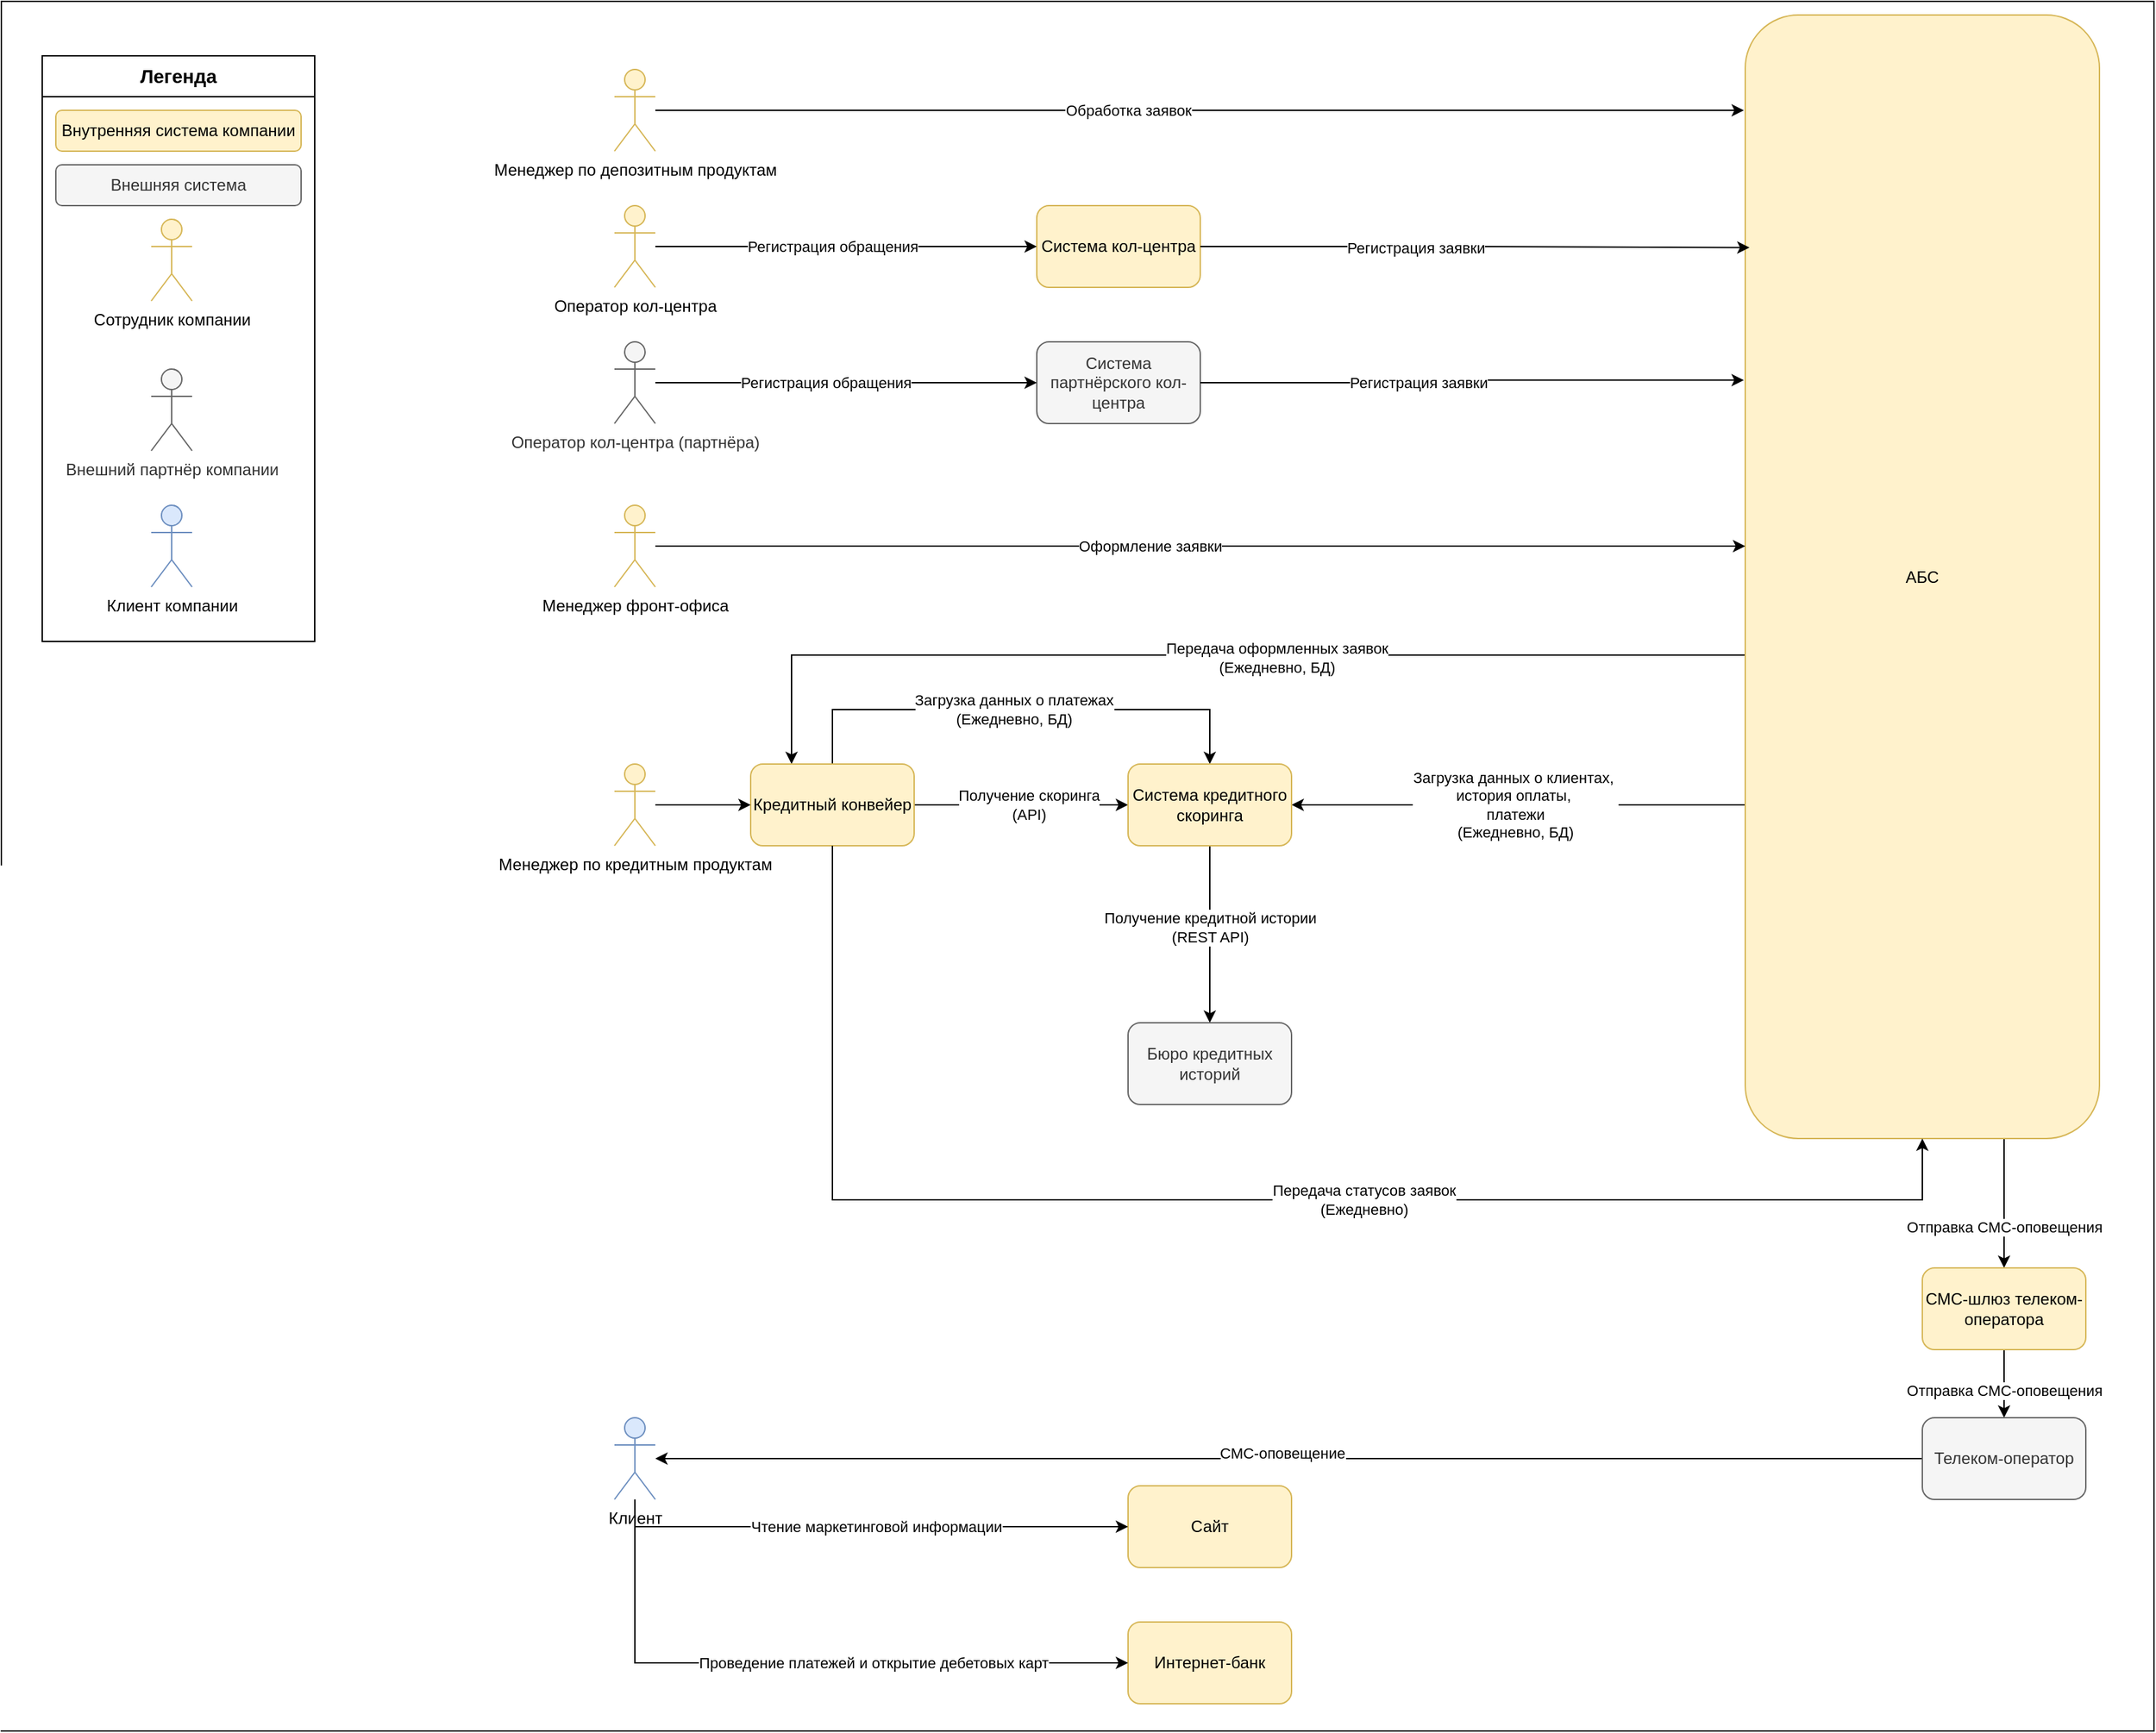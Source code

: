 <mxfile version="28.2.7">
  <diagram name="Страница — 1" id="TODJSmzItzj4n60lvI9p">
    <mxGraphModel dx="2951" dy="2793" grid="1" gridSize="10" guides="1" tooltips="1" connect="1" arrows="1" fold="1" page="1" pageScale="1" pageWidth="827" pageHeight="1169" math="0" shadow="0">
      <root>
        <mxCell id="0" />
        <mxCell id="1" parent="0" />
        <mxCell id="SWDVZIPFguw2Itc3JiJM-81" value="" style="rounded=0;whiteSpace=wrap;html=1;" vertex="1" parent="1">
          <mxGeometry y="-40" width="1580" height="1270" as="geometry" />
        </mxCell>
        <mxCell id="SWDVZIPFguw2Itc3JiJM-2" value="Интернет-банк" style="rounded=1;whiteSpace=wrap;html=1;fillColor=#fff2cc;strokeColor=#d6b656;" vertex="1" parent="1">
          <mxGeometry x="827" y="1150" width="120" height="60" as="geometry" />
        </mxCell>
        <mxCell id="SWDVZIPFguw2Itc3JiJM-36" style="edgeStyle=orthogonalEdgeStyle;rounded=0;orthogonalLoop=1;jettySize=auto;html=1;" edge="1" parent="1" source="SWDVZIPFguw2Itc3JiJM-3" target="SWDVZIPFguw2Itc3JiJM-10">
          <mxGeometry relative="1" as="geometry">
            <Array as="points">
              <mxPoint x="1200" y="550" />
              <mxPoint x="1200" y="550" />
            </Array>
          </mxGeometry>
        </mxCell>
        <mxCell id="SWDVZIPFguw2Itc3JiJM-37" value="Загрузка данных о клиентах,&amp;nbsp;&lt;div&gt;история оплаты,&amp;nbsp;&lt;/div&gt;&lt;div&gt;платежи&lt;/div&gt;&lt;div&gt;(Ежедневно, БД)&lt;/div&gt;" style="edgeLabel;html=1;align=center;verticalAlign=middle;resizable=0;points=[];" vertex="1" connectable="0" parent="SWDVZIPFguw2Itc3JiJM-36">
          <mxGeometry x="0.306" y="-1" relative="1" as="geometry">
            <mxPoint x="48" y="1" as="offset" />
          </mxGeometry>
        </mxCell>
        <mxCell id="SWDVZIPFguw2Itc3JiJM-42" style="edgeStyle=orthogonalEdgeStyle;rounded=0;orthogonalLoop=1;jettySize=auto;html=1;entryX=0.25;entryY=0;entryDx=0;entryDy=0;" edge="1" parent="1" source="SWDVZIPFguw2Itc3JiJM-3" target="SWDVZIPFguw2Itc3JiJM-9">
          <mxGeometry relative="1" as="geometry">
            <Array as="points">
              <mxPoint x="580" y="440" />
            </Array>
          </mxGeometry>
        </mxCell>
        <mxCell id="SWDVZIPFguw2Itc3JiJM-45" value="Передача оформленных заявок&lt;div&gt;(Ежедневно, БД)&lt;/div&gt;" style="edgeLabel;html=1;align=center;verticalAlign=middle;resizable=0;points=[];" vertex="1" connectable="0" parent="SWDVZIPFguw2Itc3JiJM-42">
          <mxGeometry x="-0.118" y="2" relative="1" as="geometry">
            <mxPoint as="offset" />
          </mxGeometry>
        </mxCell>
        <mxCell id="SWDVZIPFguw2Itc3JiJM-57" style="edgeStyle=orthogonalEdgeStyle;rounded=0;orthogonalLoop=1;jettySize=auto;html=1;" edge="1" parent="1" source="SWDVZIPFguw2Itc3JiJM-3" target="SWDVZIPFguw2Itc3JiJM-6">
          <mxGeometry relative="1" as="geometry">
            <Array as="points">
              <mxPoint x="1470" y="820" />
              <mxPoint x="1470" y="820" />
            </Array>
          </mxGeometry>
        </mxCell>
        <mxCell id="SWDVZIPFguw2Itc3JiJM-59" value="Отправка СМС-оповещения" style="edgeLabel;html=1;align=center;verticalAlign=middle;resizable=0;points=[];" vertex="1" connectable="0" parent="SWDVZIPFguw2Itc3JiJM-57">
          <mxGeometry x="0.011" y="-4" relative="1" as="geometry">
            <mxPoint x="4" y="17" as="offset" />
          </mxGeometry>
        </mxCell>
        <mxCell id="SWDVZIPFguw2Itc3JiJM-3" value="АБС" style="rounded=1;whiteSpace=wrap;html=1;fillColor=#fff2cc;strokeColor=#d6b656;" vertex="1" parent="1">
          <mxGeometry x="1280" y="-30" width="260" height="825" as="geometry" />
        </mxCell>
        <mxCell id="SWDVZIPFguw2Itc3JiJM-4" value="Система кол-центра" style="rounded=1;whiteSpace=wrap;html=1;fillColor=#fff2cc;strokeColor=#d6b656;" vertex="1" parent="1">
          <mxGeometry x="760" y="110" width="120" height="60" as="geometry" />
        </mxCell>
        <mxCell id="SWDVZIPFguw2Itc3JiJM-5" value="Система партнёрского кол-центра" style="rounded=1;whiteSpace=wrap;html=1;fillColor=#f5f5f5;fontColor=#333333;strokeColor=#666666;" vertex="1" parent="1">
          <mxGeometry x="760" y="210" width="120" height="60" as="geometry" />
        </mxCell>
        <mxCell id="SWDVZIPFguw2Itc3JiJM-58" value="" style="edgeStyle=orthogonalEdgeStyle;rounded=0;orthogonalLoop=1;jettySize=auto;html=1;" edge="1" parent="1" source="SWDVZIPFguw2Itc3JiJM-6" target="SWDVZIPFguw2Itc3JiJM-7">
          <mxGeometry relative="1" as="geometry" />
        </mxCell>
        <mxCell id="SWDVZIPFguw2Itc3JiJM-6" value="СМС-шлюз телеком-оператора" style="rounded=1;whiteSpace=wrap;html=1;fillColor=#fff2cc;strokeColor=#d6b656;" vertex="1" parent="1">
          <mxGeometry x="1410" y="890" width="120" height="60" as="geometry" />
        </mxCell>
        <mxCell id="SWDVZIPFguw2Itc3JiJM-55" style="edgeStyle=orthogonalEdgeStyle;rounded=0;orthogonalLoop=1;jettySize=auto;html=1;" edge="1" parent="1" source="SWDVZIPFguw2Itc3JiJM-7" target="SWDVZIPFguw2Itc3JiJM-18">
          <mxGeometry relative="1" as="geometry" />
        </mxCell>
        <mxCell id="SWDVZIPFguw2Itc3JiJM-56" value="СМС-оповещение" style="edgeLabel;html=1;align=center;verticalAlign=middle;resizable=0;points=[];" vertex="1" connectable="0" parent="SWDVZIPFguw2Itc3JiJM-55">
          <mxGeometry x="0.011" y="-4" relative="1" as="geometry">
            <mxPoint as="offset" />
          </mxGeometry>
        </mxCell>
        <mxCell id="SWDVZIPFguw2Itc3JiJM-7" value="Телеком-оператор" style="rounded=1;whiteSpace=wrap;html=1;fillColor=#f5f5f5;fontColor=#333333;strokeColor=#666666;" vertex="1" parent="1">
          <mxGeometry x="1410" y="1000" width="120" height="60" as="geometry" />
        </mxCell>
        <mxCell id="SWDVZIPFguw2Itc3JiJM-8" value="Сайт" style="rounded=1;whiteSpace=wrap;html=1;fillColor=#fff2cc;strokeColor=#d6b656;" vertex="1" parent="1">
          <mxGeometry x="827" y="1050" width="120" height="60" as="geometry" />
        </mxCell>
        <mxCell id="SWDVZIPFguw2Itc3JiJM-20" value="" style="edgeStyle=orthogonalEdgeStyle;rounded=0;orthogonalLoop=1;jettySize=auto;html=1;" edge="1" parent="1" source="SWDVZIPFguw2Itc3JiJM-9" target="SWDVZIPFguw2Itc3JiJM-10">
          <mxGeometry relative="1" as="geometry" />
        </mxCell>
        <mxCell id="SWDVZIPFguw2Itc3JiJM-21" value="Получение скоринга&lt;div&gt;(API)&lt;/div&gt;" style="edgeLabel;html=1;align=center;verticalAlign=middle;resizable=0;points=[];" vertex="1" connectable="0" parent="SWDVZIPFguw2Itc3JiJM-20">
          <mxGeometry x="0.194" y="-2" relative="1" as="geometry">
            <mxPoint x="-10" y="-2" as="offset" />
          </mxGeometry>
        </mxCell>
        <mxCell id="SWDVZIPFguw2Itc3JiJM-34" style="edgeStyle=orthogonalEdgeStyle;rounded=0;orthogonalLoop=1;jettySize=auto;html=1;entryX=0.5;entryY=0;entryDx=0;entryDy=0;" edge="1" parent="1" source="SWDVZIPFguw2Itc3JiJM-9" target="SWDVZIPFguw2Itc3JiJM-10">
          <mxGeometry relative="1" as="geometry">
            <Array as="points">
              <mxPoint x="610" y="480" />
              <mxPoint x="887" y="480" />
            </Array>
          </mxGeometry>
        </mxCell>
        <mxCell id="SWDVZIPFguw2Itc3JiJM-35" value="Загрузка данных о платежах&lt;div&gt;(Ежедневно, БД)&lt;/div&gt;" style="edgeLabel;html=1;align=center;verticalAlign=middle;resizable=0;points=[];" vertex="1" connectable="0" parent="SWDVZIPFguw2Itc3JiJM-34">
          <mxGeometry x="-0.03" relative="1" as="geometry">
            <mxPoint as="offset" />
          </mxGeometry>
        </mxCell>
        <mxCell id="SWDVZIPFguw2Itc3JiJM-9" value="Кредитный конвейер" style="rounded=1;whiteSpace=wrap;html=1;fillColor=#fff2cc;strokeColor=#d6b656;" vertex="1" parent="1">
          <mxGeometry x="550" y="520" width="120" height="60" as="geometry" />
        </mxCell>
        <mxCell id="SWDVZIPFguw2Itc3JiJM-22" value="" style="edgeStyle=orthogonalEdgeStyle;rounded=0;orthogonalLoop=1;jettySize=auto;html=1;" edge="1" parent="1" source="SWDVZIPFguw2Itc3JiJM-10" target="SWDVZIPFguw2Itc3JiJM-11">
          <mxGeometry relative="1" as="geometry" />
        </mxCell>
        <mxCell id="SWDVZIPFguw2Itc3JiJM-23" value="Получение кредитной истории&lt;div&gt;(REST API)&lt;/div&gt;" style="edgeLabel;html=1;align=center;verticalAlign=middle;resizable=0;points=[];" vertex="1" connectable="0" parent="SWDVZIPFguw2Itc3JiJM-22">
          <mxGeometry x="-0.267" y="-3" relative="1" as="geometry">
            <mxPoint x="3" y="12" as="offset" />
          </mxGeometry>
        </mxCell>
        <mxCell id="SWDVZIPFguw2Itc3JiJM-10" value="Система кредитного скоринга" style="rounded=1;whiteSpace=wrap;html=1;fillColor=#fff2cc;strokeColor=#d6b656;" vertex="1" parent="1">
          <mxGeometry x="827" y="520" width="120" height="60" as="geometry" />
        </mxCell>
        <mxCell id="SWDVZIPFguw2Itc3JiJM-11" value="Бюро кредитных историй" style="rounded=1;whiteSpace=wrap;html=1;fillColor=#f5f5f5;fontColor=#333333;strokeColor=#666666;" vertex="1" parent="1">
          <mxGeometry x="827" y="710" width="120" height="60" as="geometry" />
        </mxCell>
        <mxCell id="SWDVZIPFguw2Itc3JiJM-12" value="Менеджер фронт-офиса" style="shape=umlActor;verticalLabelPosition=bottom;verticalAlign=top;html=1;outlineConnect=0;fillColor=#fff2cc;strokeColor=#d6b656;" vertex="1" parent="1">
          <mxGeometry x="450" y="330" width="30" height="60" as="geometry" />
        </mxCell>
        <mxCell id="SWDVZIPFguw2Itc3JiJM-14" value="Менеджер по депозитным продуктам" style="shape=umlActor;verticalLabelPosition=bottom;verticalAlign=top;html=1;outlineConnect=0;fillColor=#fff2cc;strokeColor=#d6b656;" vertex="1" parent="1">
          <mxGeometry x="450" y="10" width="30" height="60" as="geometry" />
        </mxCell>
        <mxCell id="SWDVZIPFguw2Itc3JiJM-19" value="" style="edgeStyle=orthogonalEdgeStyle;rounded=0;orthogonalLoop=1;jettySize=auto;html=1;" edge="1" parent="1" source="SWDVZIPFguw2Itc3JiJM-15" target="SWDVZIPFguw2Itc3JiJM-9">
          <mxGeometry relative="1" as="geometry" />
        </mxCell>
        <mxCell id="SWDVZIPFguw2Itc3JiJM-15" value="Менеджер по кредитным продуктам" style="shape=umlActor;verticalLabelPosition=bottom;verticalAlign=top;html=1;outlineConnect=0;fillColor=#fff2cc;strokeColor=#d6b656;" vertex="1" parent="1">
          <mxGeometry x="450" y="520" width="30" height="60" as="geometry" />
        </mxCell>
        <mxCell id="SWDVZIPFguw2Itc3JiJM-49" style="edgeStyle=orthogonalEdgeStyle;rounded=0;orthogonalLoop=1;jettySize=auto;html=1;" edge="1" parent="1" source="SWDVZIPFguw2Itc3JiJM-16" target="SWDVZIPFguw2Itc3JiJM-4">
          <mxGeometry relative="1" as="geometry" />
        </mxCell>
        <mxCell id="SWDVZIPFguw2Itc3JiJM-50" value="Регистрация обращения" style="edgeLabel;html=1;align=center;verticalAlign=middle;resizable=0;points=[];" vertex="1" connectable="0" parent="SWDVZIPFguw2Itc3JiJM-49">
          <mxGeometry x="-0.079" y="-5" relative="1" as="geometry">
            <mxPoint x="1" y="-5" as="offset" />
          </mxGeometry>
        </mxCell>
        <mxCell id="SWDVZIPFguw2Itc3JiJM-16" value="Оператор кол-центра" style="shape=umlActor;verticalLabelPosition=bottom;verticalAlign=top;html=1;outlineConnect=0;fillColor=#fff2cc;strokeColor=#d6b656;" vertex="1" parent="1">
          <mxGeometry x="450" y="110" width="30" height="60" as="geometry" />
        </mxCell>
        <mxCell id="SWDVZIPFguw2Itc3JiJM-47" style="edgeStyle=orthogonalEdgeStyle;rounded=0;orthogonalLoop=1;jettySize=auto;html=1;" edge="1" parent="1" source="SWDVZIPFguw2Itc3JiJM-17" target="SWDVZIPFguw2Itc3JiJM-5">
          <mxGeometry relative="1" as="geometry" />
        </mxCell>
        <mxCell id="SWDVZIPFguw2Itc3JiJM-48" value="Регистрация обращения" style="edgeLabel;html=1;align=center;verticalAlign=middle;resizable=0;points=[];" vertex="1" connectable="0" parent="SWDVZIPFguw2Itc3JiJM-47">
          <mxGeometry x="-0.107" y="-2" relative="1" as="geometry">
            <mxPoint y="-2" as="offset" />
          </mxGeometry>
        </mxCell>
        <mxCell id="SWDVZIPFguw2Itc3JiJM-17" value="Оператор кол-центра (партнёра)" style="shape=umlActor;verticalLabelPosition=bottom;verticalAlign=top;html=1;outlineConnect=0;fillColor=#f5f5f5;fontColor=#333333;strokeColor=#666666;" vertex="1" parent="1">
          <mxGeometry x="450" y="210" width="30" height="60" as="geometry" />
        </mxCell>
        <mxCell id="SWDVZIPFguw2Itc3JiJM-67" style="edgeStyle=orthogonalEdgeStyle;rounded=0;orthogonalLoop=1;jettySize=auto;html=1;" edge="1" parent="1" source="SWDVZIPFguw2Itc3JiJM-18" target="SWDVZIPFguw2Itc3JiJM-8">
          <mxGeometry relative="1" as="geometry">
            <Array as="points">
              <mxPoint x="465" y="1080" />
            </Array>
          </mxGeometry>
        </mxCell>
        <mxCell id="SWDVZIPFguw2Itc3JiJM-69" value="Чтение маркетинговой информации" style="edgeLabel;html=1;align=center;verticalAlign=middle;resizable=0;points=[];" vertex="1" connectable="0" parent="SWDVZIPFguw2Itc3JiJM-67">
          <mxGeometry x="0.031" relative="1" as="geometry">
            <mxPoint as="offset" />
          </mxGeometry>
        </mxCell>
        <mxCell id="SWDVZIPFguw2Itc3JiJM-68" style="edgeStyle=orthogonalEdgeStyle;rounded=0;orthogonalLoop=1;jettySize=auto;html=1;entryX=0;entryY=0.5;entryDx=0;entryDy=0;" edge="1" parent="1" source="SWDVZIPFguw2Itc3JiJM-18" target="SWDVZIPFguw2Itc3JiJM-2">
          <mxGeometry relative="1" as="geometry">
            <Array as="points">
              <mxPoint x="465" y="1180" />
            </Array>
          </mxGeometry>
        </mxCell>
        <mxCell id="SWDVZIPFguw2Itc3JiJM-70" value="Проведение платежей и открытие дебетовых карт" style="edgeLabel;html=1;align=center;verticalAlign=middle;resizable=0;points=[];" vertex="1" connectable="0" parent="SWDVZIPFguw2Itc3JiJM-68">
          <mxGeometry x="0.145" y="-1" relative="1" as="geometry">
            <mxPoint x="19" y="-1" as="offset" />
          </mxGeometry>
        </mxCell>
        <mxCell id="SWDVZIPFguw2Itc3JiJM-18" value="Клиент" style="shape=umlActor;verticalLabelPosition=bottom;verticalAlign=top;html=1;outlineConnect=0;fillColor=#dae8fc;strokeColor=#6c8ebf;" vertex="1" parent="1">
          <mxGeometry x="450" y="1000" width="30" height="60" as="geometry" />
        </mxCell>
        <mxCell id="SWDVZIPFguw2Itc3JiJM-40" style="edgeStyle=orthogonalEdgeStyle;rounded=0;orthogonalLoop=1;jettySize=auto;html=1;entryX=0.5;entryY=1;entryDx=0;entryDy=0;exitX=0.5;exitY=1;exitDx=0;exitDy=0;" edge="1" parent="1" source="SWDVZIPFguw2Itc3JiJM-9" target="SWDVZIPFguw2Itc3JiJM-3">
          <mxGeometry relative="1" as="geometry">
            <mxPoint x="590" y="660" as="sourcePoint" />
            <mxPoint x="1470" y="930" as="targetPoint" />
            <Array as="points">
              <mxPoint x="610" y="840" />
              <mxPoint x="1410" y="840" />
            </Array>
          </mxGeometry>
        </mxCell>
        <mxCell id="SWDVZIPFguw2Itc3JiJM-41" value="Передача статусов заявок&lt;div&gt;(Ежедневно)&lt;/div&gt;" style="edgeLabel;html=1;align=center;verticalAlign=middle;resizable=0;points=[];" vertex="1" connectable="0" parent="SWDVZIPFguw2Itc3JiJM-40">
          <mxGeometry x="-0.037" y="2" relative="1" as="geometry">
            <mxPoint x="118" y="2" as="offset" />
          </mxGeometry>
        </mxCell>
        <mxCell id="SWDVZIPFguw2Itc3JiJM-43" style="edgeStyle=orthogonalEdgeStyle;rounded=0;orthogonalLoop=1;jettySize=auto;html=1;" edge="1" parent="1" source="SWDVZIPFguw2Itc3JiJM-12" target="SWDVZIPFguw2Itc3JiJM-3">
          <mxGeometry relative="1" as="geometry">
            <Array as="points">
              <mxPoint x="1150" y="360" />
              <mxPoint x="1150" y="360" />
            </Array>
          </mxGeometry>
        </mxCell>
        <mxCell id="SWDVZIPFguw2Itc3JiJM-44" value="Оформление заявки" style="edgeLabel;html=1;align=center;verticalAlign=middle;resizable=0;points=[];" vertex="1" connectable="0" parent="SWDVZIPFguw2Itc3JiJM-43">
          <mxGeometry x="-0.188" y="4" relative="1" as="geometry">
            <mxPoint x="38" y="4" as="offset" />
          </mxGeometry>
        </mxCell>
        <mxCell id="SWDVZIPFguw2Itc3JiJM-51" style="edgeStyle=orthogonalEdgeStyle;rounded=0;orthogonalLoop=1;jettySize=auto;html=1;entryX=0.012;entryY=0.207;entryDx=0;entryDy=0;entryPerimeter=0;" edge="1" parent="1" source="SWDVZIPFguw2Itc3JiJM-4" target="SWDVZIPFguw2Itc3JiJM-3">
          <mxGeometry relative="1" as="geometry" />
        </mxCell>
        <mxCell id="SWDVZIPFguw2Itc3JiJM-53" value="Регистрация заявки" style="edgeLabel;html=1;align=center;verticalAlign=middle;resizable=0;points=[];" vertex="1" connectable="0" parent="SWDVZIPFguw2Itc3JiJM-51">
          <mxGeometry x="-0.215" y="-1" relative="1" as="geometry">
            <mxPoint x="-1" as="offset" />
          </mxGeometry>
        </mxCell>
        <mxCell id="SWDVZIPFguw2Itc3JiJM-52" style="edgeStyle=orthogonalEdgeStyle;rounded=0;orthogonalLoop=1;jettySize=auto;html=1;entryX=-0.004;entryY=0.325;entryDx=0;entryDy=0;entryPerimeter=0;" edge="1" parent="1" source="SWDVZIPFguw2Itc3JiJM-5" target="SWDVZIPFguw2Itc3JiJM-3">
          <mxGeometry relative="1" as="geometry" />
        </mxCell>
        <mxCell id="SWDVZIPFguw2Itc3JiJM-54" value="Регистрация заявки" style="edgeLabel;html=1;align=center;verticalAlign=middle;resizable=0;points=[];" vertex="1" connectable="0" parent="SWDVZIPFguw2Itc3JiJM-52">
          <mxGeometry x="-0.361" y="2" relative="1" as="geometry">
            <mxPoint x="32" y="2" as="offset" />
          </mxGeometry>
        </mxCell>
        <mxCell id="SWDVZIPFguw2Itc3JiJM-62" value="Отправка СМС-оповещения" style="edgeLabel;html=1;align=center;verticalAlign=middle;resizable=0;points=[];" vertex="1" connectable="0" parent="1">
          <mxGeometry x="1470" y="980" as="geometry" />
        </mxCell>
        <mxCell id="SWDVZIPFguw2Itc3JiJM-63" style="edgeStyle=orthogonalEdgeStyle;rounded=0;orthogonalLoop=1;jettySize=auto;html=1;" edge="1" parent="1" source="SWDVZIPFguw2Itc3JiJM-14">
          <mxGeometry relative="1" as="geometry">
            <mxPoint x="1279" y="40" as="targetPoint" />
          </mxGeometry>
        </mxCell>
        <mxCell id="SWDVZIPFguw2Itc3JiJM-64" value="Обработка заявок" style="edgeLabel;html=1;align=center;verticalAlign=middle;resizable=0;points=[];" vertex="1" connectable="0" parent="SWDVZIPFguw2Itc3JiJM-63">
          <mxGeometry x="-0.314" y="-2" relative="1" as="geometry">
            <mxPoint x="73" y="-2" as="offset" />
          </mxGeometry>
        </mxCell>
        <mxCell id="SWDVZIPFguw2Itc3JiJM-73" value="" style="rounded=0;whiteSpace=wrap;html=1;" vertex="1" parent="1">
          <mxGeometry x="30" width="200" height="430" as="geometry" />
        </mxCell>
        <mxCell id="SWDVZIPFguw2Itc3JiJM-74" value="&lt;b&gt;&lt;font style=&quot;font-size: 14px;&quot;&gt;Легенда&lt;/font&gt;&lt;/b&gt;" style="rounded=0;whiteSpace=wrap;html=1;align=center;" vertex="1" parent="1">
          <mxGeometry x="30" width="200" height="30" as="geometry" />
        </mxCell>
        <mxCell id="SWDVZIPFguw2Itc3JiJM-75" value="Внутренняя система компании" style="rounded=1;whiteSpace=wrap;html=1;fillColor=#fff2cc;strokeColor=#d6b656;" vertex="1" parent="1">
          <mxGeometry x="40" y="40" width="180" height="30" as="geometry" />
        </mxCell>
        <mxCell id="SWDVZIPFguw2Itc3JiJM-76" value="Внешняя система" style="rounded=1;whiteSpace=wrap;html=1;fillColor=#f5f5f5;fontColor=#333333;strokeColor=#666666;" vertex="1" parent="1">
          <mxGeometry x="40" y="80" width="180" height="30" as="geometry" />
        </mxCell>
        <mxCell id="SWDVZIPFguw2Itc3JiJM-77" value="Сотрудник компании" style="shape=umlActor;verticalLabelPosition=bottom;verticalAlign=top;html=1;outlineConnect=0;fillColor=#fff2cc;strokeColor=#d6b656;" vertex="1" parent="1">
          <mxGeometry x="110" y="120" width="30" height="60" as="geometry" />
        </mxCell>
        <mxCell id="SWDVZIPFguw2Itc3JiJM-78" value="Внешний партнёр компании" style="shape=umlActor;verticalLabelPosition=bottom;verticalAlign=top;html=1;outlineConnect=0;fillColor=#f5f5f5;fontColor=#333333;strokeColor=#666666;" vertex="1" parent="1">
          <mxGeometry x="110" y="230" width="30" height="60" as="geometry" />
        </mxCell>
        <mxCell id="SWDVZIPFguw2Itc3JiJM-79" value="Клиент компании" style="shape=umlActor;verticalLabelPosition=bottom;verticalAlign=top;html=1;outlineConnect=0;fillColor=#dae8fc;strokeColor=#6c8ebf;" vertex="1" parent="1">
          <mxGeometry x="110" y="330" width="30" height="60" as="geometry" />
        </mxCell>
      </root>
    </mxGraphModel>
  </diagram>
</mxfile>
